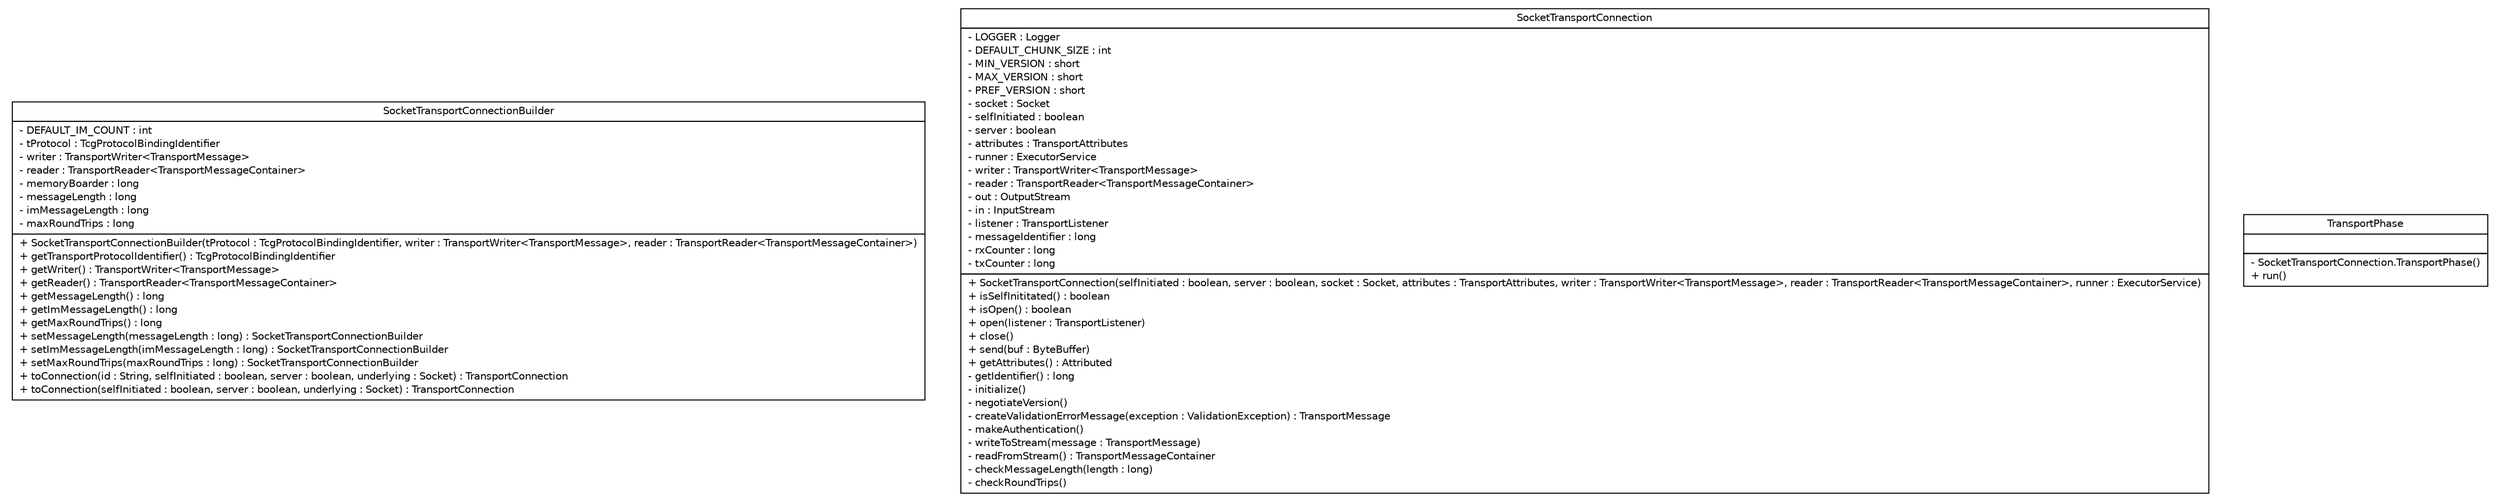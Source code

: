 #!/usr/local/bin/dot
#
# Class diagram 
# Generated by UMLGraph version R5_6 (http://www.umlgraph.org/)
#

digraph G {
	edge [fontname="Helvetica",fontsize=10,labelfontname="Helvetica",labelfontsize=10];
	node [fontname="Helvetica",fontsize=10,shape=plaintext];
	nodesep=0.25;
	ranksep=0.5;
	// org.ietf.nea.pt.socket.SocketTransportConnectionBuilder
	c27 [label=<<table title="org.ietf.nea.pt.socket.SocketTransportConnectionBuilder" border="0" cellborder="1" cellspacing="0" cellpadding="2" port="p" href="./SocketTransportConnectionBuilder.html">
		<tr><td><table border="0" cellspacing="0" cellpadding="1">
<tr><td align="center" balign="center"> SocketTransportConnectionBuilder </td></tr>
		</table></td></tr>
		<tr><td><table border="0" cellspacing="0" cellpadding="1">
<tr><td align="left" balign="left"> - DEFAULT_IM_COUNT : int </td></tr>
<tr><td align="left" balign="left"> - tProtocol : TcgProtocolBindingIdentifier </td></tr>
<tr><td align="left" balign="left"> - writer : TransportWriter&lt;TransportMessage&gt; </td></tr>
<tr><td align="left" balign="left"> - reader : TransportReader&lt;TransportMessageContainer&gt; </td></tr>
<tr><td align="left" balign="left"> - memoryBoarder : long </td></tr>
<tr><td align="left" balign="left"> - messageLength : long </td></tr>
<tr><td align="left" balign="left"> - imMessageLength : long </td></tr>
<tr><td align="left" balign="left"> - maxRoundTrips : long </td></tr>
		</table></td></tr>
		<tr><td><table border="0" cellspacing="0" cellpadding="1">
<tr><td align="left" balign="left"> + SocketTransportConnectionBuilder(tProtocol : TcgProtocolBindingIdentifier, writer : TransportWriter&lt;TransportMessage&gt;, reader : TransportReader&lt;TransportMessageContainer&gt;) </td></tr>
<tr><td align="left" balign="left"> + getTransportProtocolIdentifier() : TcgProtocolBindingIdentifier </td></tr>
<tr><td align="left" balign="left"> + getWriter() : TransportWriter&lt;TransportMessage&gt; </td></tr>
<tr><td align="left" balign="left"> + getReader() : TransportReader&lt;TransportMessageContainer&gt; </td></tr>
<tr><td align="left" balign="left"> + getMessageLength() : long </td></tr>
<tr><td align="left" balign="left"> + getImMessageLength() : long </td></tr>
<tr><td align="left" balign="left"> + getMaxRoundTrips() : long </td></tr>
<tr><td align="left" balign="left"> + setMessageLength(messageLength : long) : SocketTransportConnectionBuilder </td></tr>
<tr><td align="left" balign="left"> + setImMessageLength(imMessageLength : long) : SocketTransportConnectionBuilder </td></tr>
<tr><td align="left" balign="left"> + setMaxRoundTrips(maxRoundTrips : long) : SocketTransportConnectionBuilder </td></tr>
<tr><td align="left" balign="left"> + toConnection(id : String, selfInitiated : boolean, server : boolean, underlying : Socket) : TransportConnection </td></tr>
<tr><td align="left" balign="left"> + toConnection(selfInitiated : boolean, server : boolean, underlying : Socket) : TransportConnection </td></tr>
		</table></td></tr>
		</table>>, URL="./SocketTransportConnectionBuilder.html", fontname="Helvetica", fontcolor="black", fontsize=10.0];
	// org.ietf.nea.pt.socket.SocketTransportConnection
	c28 [label=<<table title="org.ietf.nea.pt.socket.SocketTransportConnection" border="0" cellborder="1" cellspacing="0" cellpadding="2" port="p" href="./SocketTransportConnection.html">
		<tr><td><table border="0" cellspacing="0" cellpadding="1">
<tr><td align="center" balign="center"> SocketTransportConnection </td></tr>
		</table></td></tr>
		<tr><td><table border="0" cellspacing="0" cellpadding="1">
<tr><td align="left" balign="left"> - LOGGER : Logger </td></tr>
<tr><td align="left" balign="left"> - DEFAULT_CHUNK_SIZE : int </td></tr>
<tr><td align="left" balign="left"> - MIN_VERSION : short </td></tr>
<tr><td align="left" balign="left"> - MAX_VERSION : short </td></tr>
<tr><td align="left" balign="left"> - PREF_VERSION : short </td></tr>
<tr><td align="left" balign="left"> - socket : Socket </td></tr>
<tr><td align="left" balign="left"> - selfInitiated : boolean </td></tr>
<tr><td align="left" balign="left"> - server : boolean </td></tr>
<tr><td align="left" balign="left"> - attributes : TransportAttributes </td></tr>
<tr><td align="left" balign="left"> - runner : ExecutorService </td></tr>
<tr><td align="left" balign="left"> - writer : TransportWriter&lt;TransportMessage&gt; </td></tr>
<tr><td align="left" balign="left"> - reader : TransportReader&lt;TransportMessageContainer&gt; </td></tr>
<tr><td align="left" balign="left"> - out : OutputStream </td></tr>
<tr><td align="left" balign="left"> - in : InputStream </td></tr>
<tr><td align="left" balign="left"> - listener : TransportListener </td></tr>
<tr><td align="left" balign="left"> - messageIdentifier : long </td></tr>
<tr><td align="left" balign="left"> - rxCounter : long </td></tr>
<tr><td align="left" balign="left"> - txCounter : long </td></tr>
		</table></td></tr>
		<tr><td><table border="0" cellspacing="0" cellpadding="1">
<tr><td align="left" balign="left"> + SocketTransportConnection(selfInitiated : boolean, server : boolean, socket : Socket, attributes : TransportAttributes, writer : TransportWriter&lt;TransportMessage&gt;, reader : TransportReader&lt;TransportMessageContainer&gt;, runner : ExecutorService) </td></tr>
<tr><td align="left" balign="left"> + isSelfInititated() : boolean </td></tr>
<tr><td align="left" balign="left"> + isOpen() : boolean </td></tr>
<tr><td align="left" balign="left"> + open(listener : TransportListener) </td></tr>
<tr><td align="left" balign="left"> + close() </td></tr>
<tr><td align="left" balign="left"> + send(buf : ByteBuffer) </td></tr>
<tr><td align="left" balign="left"> + getAttributes() : Attributed </td></tr>
<tr><td align="left" balign="left"> - getIdentifier() : long </td></tr>
<tr><td align="left" balign="left"> - initialize() </td></tr>
<tr><td align="left" balign="left"> - negotiateVersion() </td></tr>
<tr><td align="left" balign="left"> - createValidationErrorMessage(exception : ValidationException) : TransportMessage </td></tr>
<tr><td align="left" balign="left"> - makeAuthentication() </td></tr>
<tr><td align="left" balign="left"> - writeToStream(message : TransportMessage) </td></tr>
<tr><td align="left" balign="left"> - readFromStream() : TransportMessageContainer </td></tr>
<tr><td align="left" balign="left"> - checkMessageLength(length : long) </td></tr>
<tr><td align="left" balign="left"> - checkRoundTrips() </td></tr>
		</table></td></tr>
		</table>>, URL="./SocketTransportConnection.html", fontname="Helvetica", fontcolor="black", fontsize=10.0];
	// org.ietf.nea.pt.socket.SocketTransportConnection.TransportPhase
	c29 [label=<<table title="org.ietf.nea.pt.socket.SocketTransportConnection.TransportPhase" border="0" cellborder="1" cellspacing="0" cellpadding="2" port="p" href="./SocketTransportConnection.TransportPhase.html">
		<tr><td><table border="0" cellspacing="0" cellpadding="1">
<tr><td align="center" balign="center"> TransportPhase </td></tr>
		</table></td></tr>
		<tr><td><table border="0" cellspacing="0" cellpadding="1">
<tr><td align="left" balign="left">  </td></tr>
		</table></td></tr>
		<tr><td><table border="0" cellspacing="0" cellpadding="1">
<tr><td align="left" balign="left"> - SocketTransportConnection.TransportPhase() </td></tr>
<tr><td align="left" balign="left"> + run() </td></tr>
		</table></td></tr>
		</table>>, URL="./SocketTransportConnection.TransportPhase.html", fontname="Helvetica", fontcolor="black", fontsize=10.0];
}

